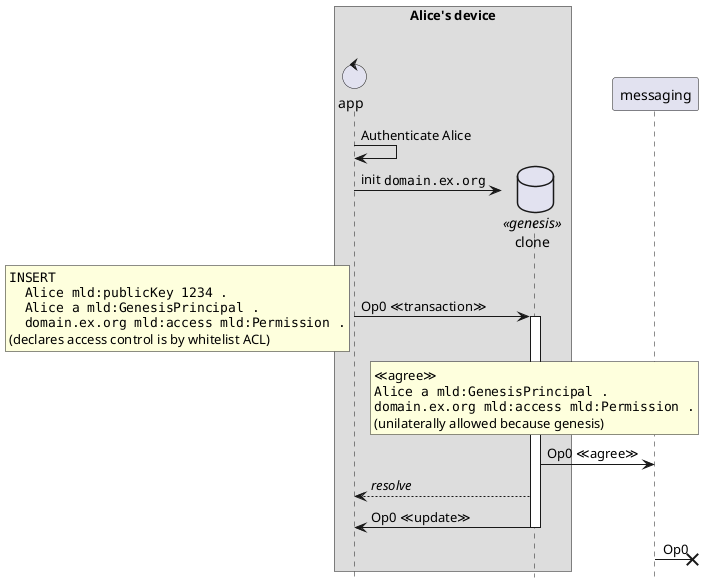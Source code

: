 @startuml
'https://plantuml.com/sequence-diagram

hide footbox

box Alice's device
control "app" as proc1
database "clone" as genesis << genesis >>
end box

proc1 -> proc1: Authenticate Alice
proc1 -> genesis **: init ""domain.ex.org""

proc1 -> genesis ++: Op0 ≪transaction≫
rnote left
<code>
INSERT
  Alice mld:publicKey 1234 .
  Alice a mld:GenesisPrincipal .
  domain.ex.org mld:access mld:Permission .
</code>
(declares access control is by whitelist ACL)
end note

rnote over genesis
≪agree≫
<code>
Alice a mld:GenesisPrincipal .
domain.ex.org mld:access mld:Permission .
</code>
(unilaterally allowed because genesis)
end note

genesis -> messaging: Op0 ≪agree≫
genesis --> proc1: //resolve//
genesis -> proc1 --: Op0 ≪update≫
messaging ->x] : Op0

@enduml